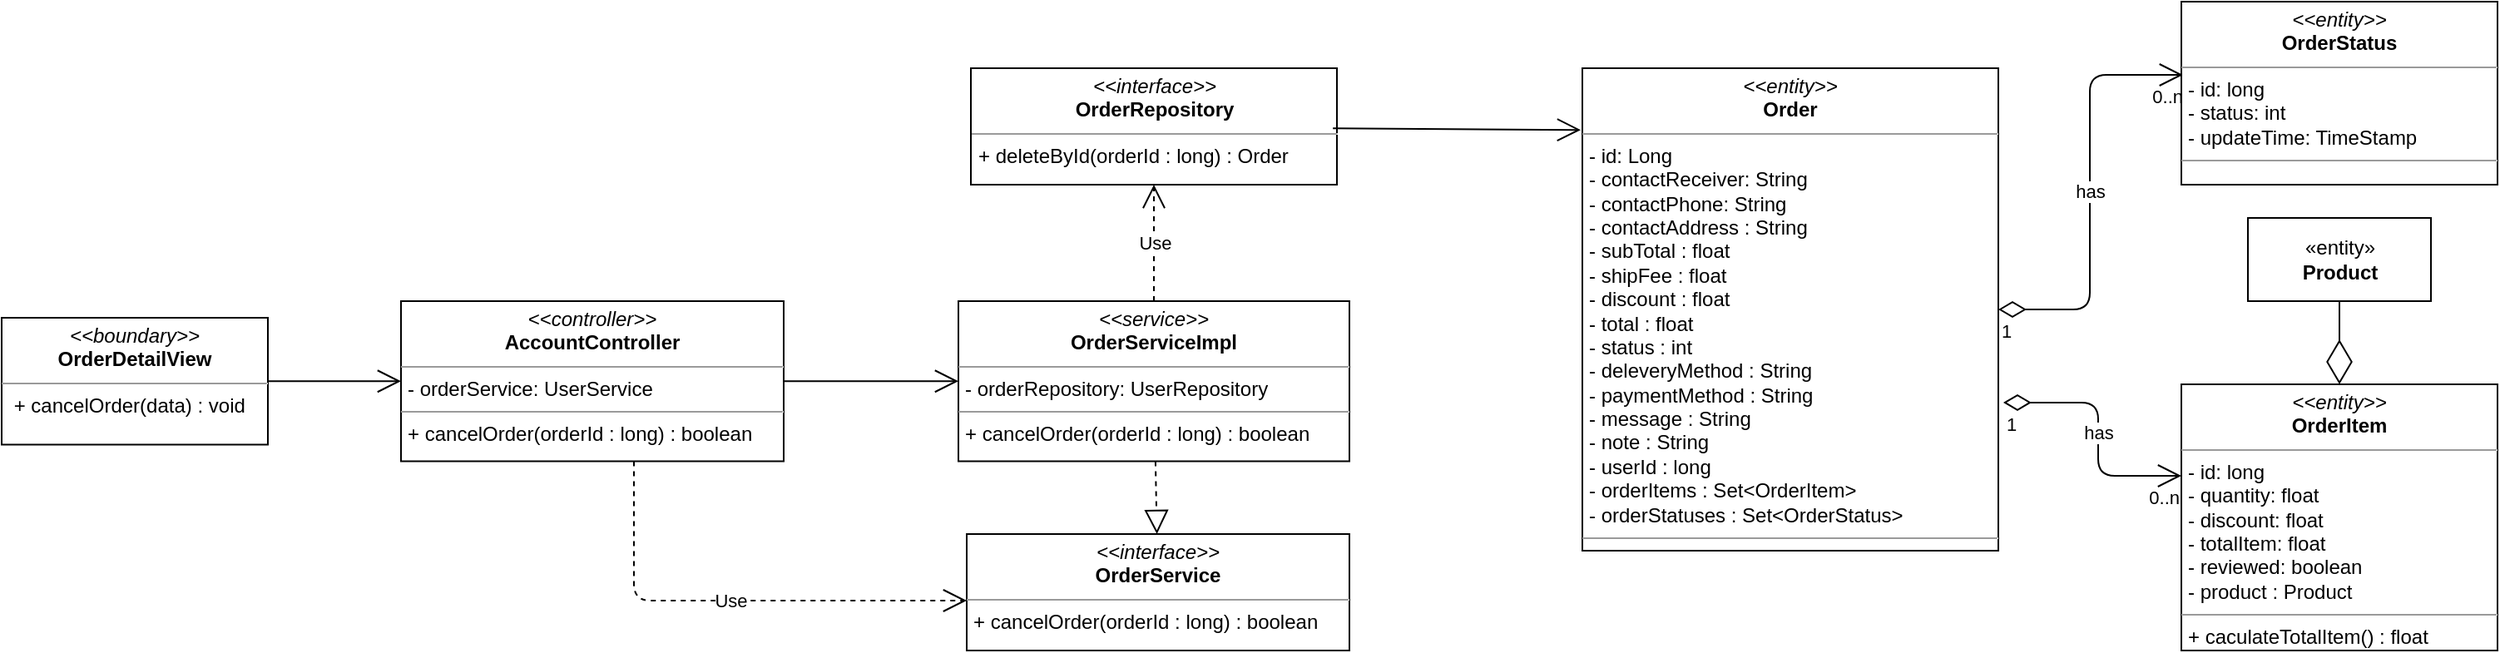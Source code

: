 <mxfile version="14.6.13" type="device"><diagram id="C5RBs43oDa-KdzZeNtuy" name="Page-1"><mxGraphModel dx="1935" dy="1594" grid="1" gridSize="10" guides="1" tooltips="1" connect="1" arrows="1" fold="1" page="1" pageScale="1" pageWidth="827" pageHeight="1169" math="0" shadow="0"><root><mxCell id="WIyWlLk6GJQsqaUBKTNV-0"/><mxCell id="WIyWlLk6GJQsqaUBKTNV-1" parent="WIyWlLk6GJQsqaUBKTNV-0"/><mxCell id="cWQIpcH1Tv1PdO6X2ewl-0" value="&lt;p style=&quot;margin: 0px ; margin-top: 4px ; text-align: center&quot;&gt;&lt;i&gt;&amp;lt;&amp;lt;boundary&amp;gt;&amp;gt;&lt;/i&gt;&lt;br&gt;&lt;b&gt;OrderDetailView&lt;/b&gt;&lt;/p&gt;&lt;hr size=&quot;1&quot;&gt;&lt;p style=&quot;margin: 0px ; margin-left: 4px&quot;&gt;&lt;span&gt;&amp;nbsp;&lt;/span&gt;&lt;span&gt;+ cancelOrder(data) : void&lt;/span&gt;&lt;/p&gt;" style="verticalAlign=top;align=left;overflow=fill;fontSize=12;fontFamily=Helvetica;html=1;" vertex="1" parent="WIyWlLk6GJQsqaUBKTNV-1"><mxGeometry x="-20" y="160" width="160" height="76.25" as="geometry"/></mxCell><mxCell id="cWQIpcH1Tv1PdO6X2ewl-1" value="" style="endArrow=open;endFill=1;endSize=12;html=1;exitX=1;exitY=0.5;exitDx=0;exitDy=0;" edge="1" parent="WIyWlLk6GJQsqaUBKTNV-1" source="cWQIpcH1Tv1PdO6X2ewl-0" target="cWQIpcH1Tv1PdO6X2ewl-5"><mxGeometry width="160" relative="1" as="geometry"><mxPoint x="310" y="220" as="sourcePoint"/><mxPoint x="280" y="197.5" as="targetPoint"/></mxGeometry></mxCell><mxCell id="cWQIpcH1Tv1PdO6X2ewl-5" value="&lt;p style=&quot;margin: 0px ; margin-top: 4px ; text-align: center&quot;&gt;&lt;i&gt;&amp;lt;&amp;lt;controller&amp;gt;&amp;gt;&lt;/i&gt;&lt;br&gt;&lt;b&gt;AccountController&lt;/b&gt;&lt;br&gt;&lt;/p&gt;&lt;hr size=&quot;1&quot;&gt;&lt;p style=&quot;margin: 0px ; margin-left: 4px&quot;&gt;- orderService: UserService&lt;/p&gt;&lt;hr size=&quot;1&quot;&gt;&lt;p style=&quot;margin: 0px ; margin-left: 4px&quot;&gt;+ cancelOrder(orderId : long) : boolean&lt;br&gt;&lt;/p&gt;" style="verticalAlign=top;align=left;overflow=fill;fontSize=12;fontFamily=Helvetica;html=1;" vertex="1" parent="WIyWlLk6GJQsqaUBKTNV-1"><mxGeometry x="220" y="150" width="230" height="96.25" as="geometry"/></mxCell><mxCell id="cWQIpcH1Tv1PdO6X2ewl-6" value="&lt;p style=&quot;margin: 0px ; margin-top: 4px ; text-align: center&quot;&gt;&lt;i&gt;&amp;lt;&amp;lt;interface&amp;gt;&amp;gt;&lt;/i&gt;&lt;br&gt;&lt;b&gt;OrderService&lt;/b&gt;&lt;/p&gt;&lt;hr size=&quot;1&quot;&gt;&lt;p style=&quot;margin: 0px ; margin-left: 4px&quot;&gt;+ cancelOrder(orderId : long) : boolean&lt;/p&gt;" style="verticalAlign=top;align=left;overflow=fill;fontSize=12;fontFamily=Helvetica;html=1;" vertex="1" parent="WIyWlLk6GJQsqaUBKTNV-1"><mxGeometry x="560" y="290" width="230" height="70" as="geometry"/></mxCell><mxCell id="cWQIpcH1Tv1PdO6X2ewl-7" value="&lt;p style=&quot;margin: 0px ; margin-top: 4px ; text-align: center&quot;&gt;&lt;i&gt;&amp;lt;&amp;lt;interface&amp;gt;&amp;gt;&lt;/i&gt;&lt;br&gt;&lt;b&gt;OrderRepository&lt;/b&gt;&lt;/p&gt;&lt;hr size=&quot;1&quot;&gt;&lt;p style=&quot;margin: 0px ; margin-left: 4px&quot;&gt;+ deleteById(orderId : long) : Order&lt;br&gt;&lt;/p&gt;" style="verticalAlign=top;align=left;overflow=fill;fontSize=12;fontFamily=Helvetica;html=1;" vertex="1" parent="WIyWlLk6GJQsqaUBKTNV-1"><mxGeometry x="562.5" y="10" width="220" height="70" as="geometry"/></mxCell><mxCell id="cWQIpcH1Tv1PdO6X2ewl-8" value="&lt;p style=&quot;margin: 0px ; margin-top: 4px ; text-align: center&quot;&gt;&lt;i&gt;&amp;lt;&amp;lt;service&amp;gt;&amp;gt;&lt;/i&gt;&lt;br&gt;&lt;b&gt;OrderServiceImpl&lt;/b&gt;&lt;br&gt;&lt;/p&gt;&lt;hr size=&quot;1&quot;&gt;&lt;p style=&quot;margin: 0px ; margin-left: 4px&quot;&gt;- orderRepository: UserRepository&lt;/p&gt;&lt;hr size=&quot;1&quot;&gt;&lt;p style=&quot;margin: 0px ; margin-left: 4px&quot;&gt;+ cancelOrder(orderId : long) : boolean&lt;br&gt;&lt;/p&gt;" style="verticalAlign=top;align=left;overflow=fill;fontSize=12;fontFamily=Helvetica;html=1;" vertex="1" parent="WIyWlLk6GJQsqaUBKTNV-1"><mxGeometry x="555" y="150" width="235" height="96.25" as="geometry"/></mxCell><mxCell id="cWQIpcH1Tv1PdO6X2ewl-9" value="" style="endArrow=block;dashed=1;endFill=0;endSize=12;html=1;" edge="1" parent="WIyWlLk6GJQsqaUBKTNV-1" source="cWQIpcH1Tv1PdO6X2ewl-8" target="cWQIpcH1Tv1PdO6X2ewl-6"><mxGeometry width="160" relative="1" as="geometry"><mxPoint x="670" y="90" as="sourcePoint"/><mxPoint x="830" y="90" as="targetPoint"/></mxGeometry></mxCell><mxCell id="cWQIpcH1Tv1PdO6X2ewl-10" value="Use" style="endArrow=open;endSize=12;dashed=1;html=1;edgeStyle=orthogonalEdgeStyle;" edge="1" parent="WIyWlLk6GJQsqaUBKTNV-1" source="cWQIpcH1Tv1PdO6X2ewl-5" target="cWQIpcH1Tv1PdO6X2ewl-6"><mxGeometry width="160" relative="1" as="geometry"><mxPoint x="670" y="190" as="sourcePoint"/><mxPoint x="830" y="190" as="targetPoint"/><Array as="points"><mxPoint x="360" y="330"/></Array></mxGeometry></mxCell><mxCell id="cWQIpcH1Tv1PdO6X2ewl-11" value="" style="endArrow=open;endFill=1;endSize=12;html=1;" edge="1" parent="WIyWlLk6GJQsqaUBKTNV-1" source="cWQIpcH1Tv1PdO6X2ewl-5" target="cWQIpcH1Tv1PdO6X2ewl-8"><mxGeometry width="160" relative="1" as="geometry"><mxPoint x="670" y="190" as="sourcePoint"/><mxPoint x="830" y="190" as="targetPoint"/></mxGeometry></mxCell><mxCell id="cWQIpcH1Tv1PdO6X2ewl-12" value="Use" style="endArrow=open;endSize=12;dashed=1;html=1;exitX=0.5;exitY=0;exitDx=0;exitDy=0;" edge="1" parent="WIyWlLk6GJQsqaUBKTNV-1" source="cWQIpcH1Tv1PdO6X2ewl-8" target="cWQIpcH1Tv1PdO6X2ewl-7"><mxGeometry width="160" relative="1" as="geometry"><mxPoint x="670" y="190" as="sourcePoint"/><mxPoint x="830" y="190" as="targetPoint"/></mxGeometry></mxCell><mxCell id="cWQIpcH1Tv1PdO6X2ewl-23" value="&lt;p style=&quot;margin: 0px ; margin-top: 4px ; text-align: center&quot;&gt;&lt;i&gt;&amp;lt;&amp;lt;entity&amp;gt;&amp;gt;&lt;/i&gt;&lt;br&gt;&lt;b&gt;Order&lt;/b&gt;&lt;/p&gt;&lt;hr size=&quot;1&quot;&gt;&lt;p style=&quot;margin: 0px ; margin-left: 4px&quot;&gt;- id: Long&lt;/p&gt;&lt;p style=&quot;margin: 0px 0px 0px 4px&quot;&gt;- contactReceiver: String&lt;br&gt;- contactPhone: String&lt;/p&gt;&lt;p style=&quot;margin: 0px 0px 0px 4px&quot;&gt;- contactAddress : String&lt;/p&gt;&lt;p style=&quot;margin: 0px 0px 0px 4px&quot;&gt;- subTotal : float&lt;/p&gt;&lt;p style=&quot;margin: 0px 0px 0px 4px&quot;&gt;- shipFee : float&lt;/p&gt;&lt;p style=&quot;margin: 0px 0px 0px 4px&quot;&gt;- discount : float&lt;/p&gt;&lt;p style=&quot;margin: 0px 0px 0px 4px&quot;&gt;- total : float&lt;/p&gt;&lt;p style=&quot;margin: 0px 0px 0px 4px&quot;&gt;- status : int&lt;/p&gt;&lt;p style=&quot;margin: 0px 0px 0px 4px&quot;&gt;- deleveryMethod : String&lt;/p&gt;&lt;p style=&quot;margin: 0px 0px 0px 4px&quot;&gt;- paymentMethod : String&lt;/p&gt;&lt;p style=&quot;margin: 0px 0px 0px 4px&quot;&gt;- message : String&lt;/p&gt;&lt;p style=&quot;margin: 0px 0px 0px 4px&quot;&gt;- note : String&lt;/p&gt;&lt;p style=&quot;margin: 0px 0px 0px 4px&quot;&gt;- userId : long&lt;/p&gt;&lt;p style=&quot;margin: 0px 0px 0px 4px&quot;&gt;- orderItems : Set&amp;lt;OrderItem&amp;gt;&lt;/p&gt;&lt;p style=&quot;margin: 0px 0px 0px 4px&quot;&gt;- orderStatuses : Set&amp;lt;OrderStatus&amp;gt;&amp;nbsp;&lt;/p&gt;&lt;hr size=&quot;1&quot;&gt;&lt;p style=&quot;margin: 0px ; margin-left: 4px&quot;&gt;&lt;br&gt;&lt;/p&gt;" style="verticalAlign=top;align=left;overflow=fill;fontSize=12;fontFamily=Helvetica;html=1;" vertex="1" parent="WIyWlLk6GJQsqaUBKTNV-1"><mxGeometry x="930" y="10" width="250" height="290" as="geometry"/></mxCell><mxCell id="cWQIpcH1Tv1PdO6X2ewl-24" value="&lt;p style=&quot;margin: 0px ; margin-top: 4px ; text-align: center&quot;&gt;&lt;i&gt;&amp;lt;&amp;lt;entity&amp;gt;&amp;gt;&lt;/i&gt;&lt;br&gt;&lt;b&gt;OrderItem&lt;/b&gt;&lt;/p&gt;&lt;hr size=&quot;1&quot;&gt;&lt;p style=&quot;margin: 0px ; margin-left: 4px&quot;&gt;- id: long&lt;/p&gt;&lt;p style=&quot;margin: 0px ; margin-left: 4px&quot;&gt;- quantity: float&lt;br&gt;- discount: float&lt;/p&gt;&lt;p style=&quot;margin: 0px ; margin-left: 4px&quot;&gt;- totalItem: float&lt;/p&gt;&lt;p style=&quot;margin: 0px ; margin-left: 4px&quot;&gt;- reviewed: boolean&lt;/p&gt;&lt;p style=&quot;margin: 0px ; margin-left: 4px&quot;&gt;- product : Product&lt;/p&gt;&lt;hr size=&quot;1&quot;&gt;&lt;p style=&quot;margin: 0px ; margin-left: 4px&quot;&gt;+ caculateTotalItem() : float&lt;/p&gt;" style="verticalAlign=top;align=left;overflow=fill;fontSize=12;fontFamily=Helvetica;html=1;" vertex="1" parent="WIyWlLk6GJQsqaUBKTNV-1"><mxGeometry x="1290" y="200" width="190" height="160" as="geometry"/></mxCell><mxCell id="cWQIpcH1Tv1PdO6X2ewl-25" value="has" style="endArrow=open;html=1;endSize=12;startArrow=diamondThin;startSize=14;startFill=0;edgeStyle=orthogonalEdgeStyle;entryX=0.005;entryY=0.4;entryDx=0;entryDy=0;entryPerimeter=0;" edge="1" parent="WIyWlLk6GJQsqaUBKTNV-1" source="cWQIpcH1Tv1PdO6X2ewl-23" target="cWQIpcH1Tv1PdO6X2ewl-33"><mxGeometry relative="1" as="geometry"><mxPoint x="960" y="90" as="sourcePoint"/><mxPoint x="1286.01" y="17.96" as="targetPoint"/></mxGeometry></mxCell><mxCell id="cWQIpcH1Tv1PdO6X2ewl-26" value="1" style="edgeLabel;resizable=0;html=1;align=left;verticalAlign=top;" connectable="0" vertex="1" parent="cWQIpcH1Tv1PdO6X2ewl-25"><mxGeometry x="-1" relative="1" as="geometry"/></mxCell><mxCell id="cWQIpcH1Tv1PdO6X2ewl-27" value="0..n" style="edgeLabel;resizable=0;html=1;align=right;verticalAlign=top;" connectable="0" vertex="1" parent="cWQIpcH1Tv1PdO6X2ewl-25"><mxGeometry x="1" relative="1" as="geometry"/></mxCell><mxCell id="cWQIpcH1Tv1PdO6X2ewl-28" value="has" style="endArrow=open;html=1;endSize=12;startArrow=diamondThin;startSize=14;startFill=0;edgeStyle=orthogonalEdgeStyle;exitX=1.012;exitY=0.693;exitDx=0;exitDy=0;exitPerimeter=0;" edge="1" parent="WIyWlLk6GJQsqaUBKTNV-1" source="cWQIpcH1Tv1PdO6X2ewl-23" target="cWQIpcH1Tv1PdO6X2ewl-24"><mxGeometry relative="1" as="geometry"><mxPoint x="1190" y="180" as="sourcePoint"/><mxPoint x="1120" y="90" as="targetPoint"/><Array as="points"><mxPoint x="1240" y="211"/><mxPoint x="1240" y="255"/></Array></mxGeometry></mxCell><mxCell id="cWQIpcH1Tv1PdO6X2ewl-29" value="1" style="edgeLabel;resizable=0;html=1;align=left;verticalAlign=top;" connectable="0" vertex="1" parent="cWQIpcH1Tv1PdO6X2ewl-28"><mxGeometry x="-1" relative="1" as="geometry"/></mxCell><mxCell id="cWQIpcH1Tv1PdO6X2ewl-30" value="0..n" style="edgeLabel;resizable=0;html=1;align=right;verticalAlign=top;" connectable="0" vertex="1" parent="cWQIpcH1Tv1PdO6X2ewl-28"><mxGeometry x="1" relative="1" as="geometry"/></mxCell><mxCell id="cWQIpcH1Tv1PdO6X2ewl-31" value="«entity»&lt;br&gt;&lt;b&gt;Product&lt;/b&gt;" style="html=1;" vertex="1" parent="WIyWlLk6GJQsqaUBKTNV-1"><mxGeometry x="1330" y="100" width="110" height="50" as="geometry"/></mxCell><mxCell id="cWQIpcH1Tv1PdO6X2ewl-32" value="" style="endArrow=diamondThin;endFill=0;endSize=24;html=1;exitX=0.5;exitY=1;exitDx=0;exitDy=0;" edge="1" parent="WIyWlLk6GJQsqaUBKTNV-1" source="cWQIpcH1Tv1PdO6X2ewl-31" target="cWQIpcH1Tv1PdO6X2ewl-24"><mxGeometry width="160" relative="1" as="geometry"><mxPoint x="1030" y="240" as="sourcePoint"/><mxPoint x="1190" y="240" as="targetPoint"/></mxGeometry></mxCell><mxCell id="cWQIpcH1Tv1PdO6X2ewl-33" value="&lt;p style=&quot;margin: 0px ; margin-top: 4px ; text-align: center&quot;&gt;&lt;i&gt;&amp;lt;&amp;lt;entity&amp;gt;&amp;gt;&lt;/i&gt;&lt;br&gt;&lt;b&gt;OrderStatus&lt;/b&gt;&lt;/p&gt;&lt;hr size=&quot;1&quot;&gt;&lt;p style=&quot;margin: 0px ; margin-left: 4px&quot;&gt;- id: long&lt;/p&gt;&lt;p style=&quot;margin: 0px ; margin-left: 4px&quot;&gt;- status: int&lt;br&gt;- updateTime: TimeStamp&lt;/p&gt;&lt;hr size=&quot;1&quot;&gt;&lt;p style=&quot;margin: 0px ; margin-left: 4px&quot;&gt;&lt;br&gt;&lt;/p&gt;" style="verticalAlign=top;align=left;overflow=fill;fontSize=12;fontFamily=Helvetica;html=1;" vertex="1" parent="WIyWlLk6GJQsqaUBKTNV-1"><mxGeometry x="1290" y="-30" width="190" height="110" as="geometry"/></mxCell><mxCell id="cWQIpcH1Tv1PdO6X2ewl-37" value="" style="endArrow=open;endFill=1;endSize=12;html=1;exitX=0.989;exitY=0.516;exitDx=0;exitDy=0;exitPerimeter=0;entryX=-0.004;entryY=0.128;entryDx=0;entryDy=0;entryPerimeter=0;" edge="1" parent="WIyWlLk6GJQsqaUBKTNV-1" source="cWQIpcH1Tv1PdO6X2ewl-7" target="cWQIpcH1Tv1PdO6X2ewl-23"><mxGeometry width="160" relative="1" as="geometry"><mxPoint x="790" y="45" as="sourcePoint"/><mxPoint x="920" y="46" as="targetPoint"/></mxGeometry></mxCell></root></mxGraphModel></diagram></mxfile>